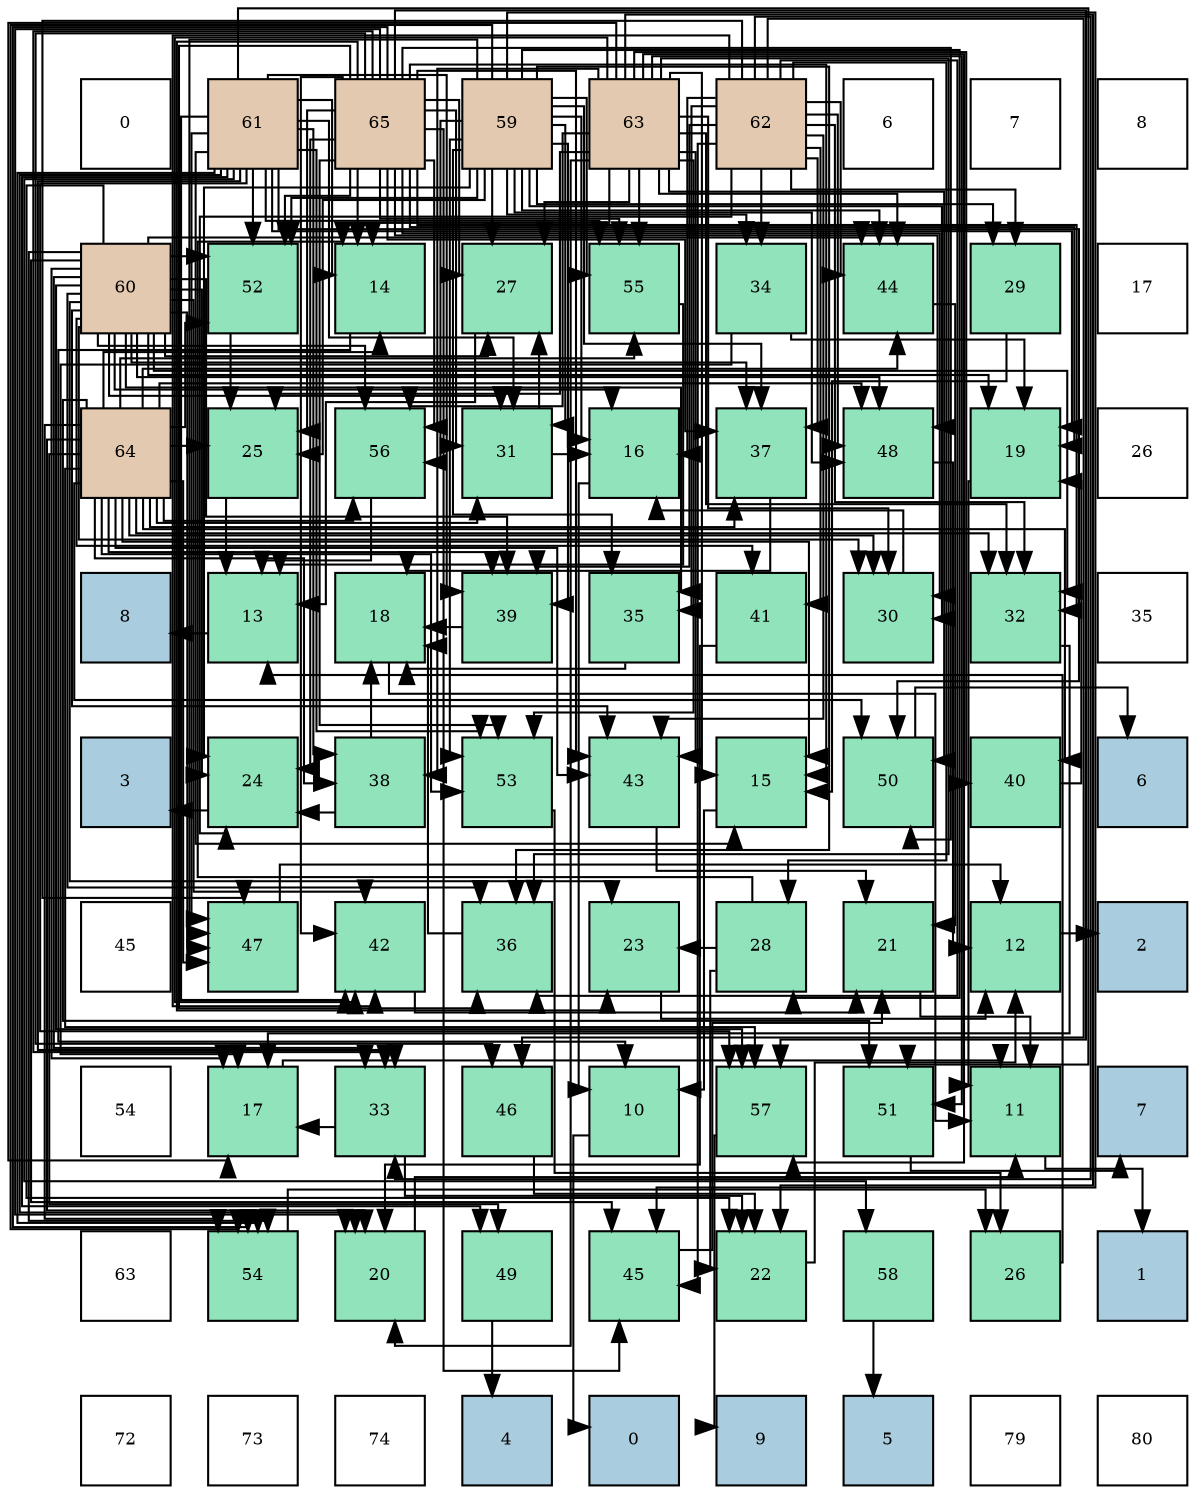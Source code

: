 digraph layout{
 rankdir=TB;
 splines=ortho;
 node [style=filled shape=square fixedsize=true width=0.6];
0[label="0", fontsize=8, fillcolor="#ffffff"];
1[label="61", fontsize=8, fillcolor="#e3c9af"];
2[label="65", fontsize=8, fillcolor="#e3c9af"];
3[label="59", fontsize=8, fillcolor="#e3c9af"];
4[label="63", fontsize=8, fillcolor="#e3c9af"];
5[label="62", fontsize=8, fillcolor="#e3c9af"];
6[label="6", fontsize=8, fillcolor="#ffffff"];
7[label="7", fontsize=8, fillcolor="#ffffff"];
8[label="8", fontsize=8, fillcolor="#ffffff"];
9[label="60", fontsize=8, fillcolor="#e3c9af"];
10[label="52", fontsize=8, fillcolor="#91e3bb"];
11[label="14", fontsize=8, fillcolor="#91e3bb"];
12[label="27", fontsize=8, fillcolor="#91e3bb"];
13[label="55", fontsize=8, fillcolor="#91e3bb"];
14[label="34", fontsize=8, fillcolor="#91e3bb"];
15[label="44", fontsize=8, fillcolor="#91e3bb"];
16[label="29", fontsize=8, fillcolor="#91e3bb"];
17[label="17", fontsize=8, fillcolor="#ffffff"];
18[label="64", fontsize=8, fillcolor="#e3c9af"];
19[label="25", fontsize=8, fillcolor="#91e3bb"];
20[label="56", fontsize=8, fillcolor="#91e3bb"];
21[label="31", fontsize=8, fillcolor="#91e3bb"];
22[label="16", fontsize=8, fillcolor="#91e3bb"];
23[label="37", fontsize=8, fillcolor="#91e3bb"];
24[label="48", fontsize=8, fillcolor="#91e3bb"];
25[label="19", fontsize=8, fillcolor="#91e3bb"];
26[label="26", fontsize=8, fillcolor="#ffffff"];
27[label="8", fontsize=8, fillcolor="#a9ccde"];
28[label="13", fontsize=8, fillcolor="#91e3bb"];
29[label="18", fontsize=8, fillcolor="#91e3bb"];
30[label="39", fontsize=8, fillcolor="#91e3bb"];
31[label="35", fontsize=8, fillcolor="#91e3bb"];
32[label="41", fontsize=8, fillcolor="#91e3bb"];
33[label="30", fontsize=8, fillcolor="#91e3bb"];
34[label="32", fontsize=8, fillcolor="#91e3bb"];
35[label="35", fontsize=8, fillcolor="#ffffff"];
36[label="3", fontsize=8, fillcolor="#a9ccde"];
37[label="24", fontsize=8, fillcolor="#91e3bb"];
38[label="38", fontsize=8, fillcolor="#91e3bb"];
39[label="53", fontsize=8, fillcolor="#91e3bb"];
40[label="43", fontsize=8, fillcolor="#91e3bb"];
41[label="15", fontsize=8, fillcolor="#91e3bb"];
42[label="50", fontsize=8, fillcolor="#91e3bb"];
43[label="40", fontsize=8, fillcolor="#91e3bb"];
44[label="6", fontsize=8, fillcolor="#a9ccde"];
45[label="45", fontsize=8, fillcolor="#ffffff"];
46[label="47", fontsize=8, fillcolor="#91e3bb"];
47[label="42", fontsize=8, fillcolor="#91e3bb"];
48[label="36", fontsize=8, fillcolor="#91e3bb"];
49[label="23", fontsize=8, fillcolor="#91e3bb"];
50[label="28", fontsize=8, fillcolor="#91e3bb"];
51[label="21", fontsize=8, fillcolor="#91e3bb"];
52[label="12", fontsize=8, fillcolor="#91e3bb"];
53[label="2", fontsize=8, fillcolor="#a9ccde"];
54[label="54", fontsize=8, fillcolor="#ffffff"];
55[label="17", fontsize=8, fillcolor="#91e3bb"];
56[label="33", fontsize=8, fillcolor="#91e3bb"];
57[label="46", fontsize=8, fillcolor="#91e3bb"];
58[label="10", fontsize=8, fillcolor="#91e3bb"];
59[label="57", fontsize=8, fillcolor="#91e3bb"];
60[label="51", fontsize=8, fillcolor="#91e3bb"];
61[label="11", fontsize=8, fillcolor="#91e3bb"];
62[label="7", fontsize=8, fillcolor="#a9ccde"];
63[label="63", fontsize=8, fillcolor="#ffffff"];
64[label="54", fontsize=8, fillcolor="#91e3bb"];
65[label="20", fontsize=8, fillcolor="#91e3bb"];
66[label="49", fontsize=8, fillcolor="#91e3bb"];
67[label="45", fontsize=8, fillcolor="#91e3bb"];
68[label="22", fontsize=8, fillcolor="#91e3bb"];
69[label="58", fontsize=8, fillcolor="#91e3bb"];
70[label="26", fontsize=8, fillcolor="#91e3bb"];
71[label="1", fontsize=8, fillcolor="#a9ccde"];
72[label="72", fontsize=8, fillcolor="#ffffff"];
73[label="73", fontsize=8, fillcolor="#ffffff"];
74[label="74", fontsize=8, fillcolor="#ffffff"];
75[label="4", fontsize=8, fillcolor="#a9ccde"];
76[label="0", fontsize=8, fillcolor="#a9ccde"];
77[label="9", fontsize=8, fillcolor="#a9ccde"];
78[label="5", fontsize=8, fillcolor="#a9ccde"];
79[label="79", fontsize=8, fillcolor="#ffffff"];
80[label="80", fontsize=8, fillcolor="#ffffff"];
edge [constraint=false, style=vis];58 -> 76;
61 -> 71;
52 -> 53;
28 -> 27;
11 -> 58;
41 -> 58;
22 -> 58;
55 -> 61;
29 -> 61;
25 -> 61;
65 -> 61;
51 -> 61;
68 -> 52;
49 -> 52;
37 -> 36;
19 -> 28;
70 -> 28;
12 -> 28;
50 -> 11;
50 -> 68;
50 -> 49;
16 -> 41;
33 -> 22;
21 -> 22;
21 -> 12;
34 -> 55;
56 -> 55;
56 -> 68;
14 -> 55;
14 -> 25;
31 -> 29;
48 -> 29;
23 -> 29;
38 -> 29;
38 -> 37;
30 -> 29;
43 -> 25;
32 -> 65;
47 -> 51;
40 -> 51;
15 -> 51;
67 -> 51;
57 -> 68;
46 -> 52;
24 -> 52;
66 -> 75;
42 -> 44;
60 -> 62;
10 -> 19;
39 -> 70;
64 -> 70;
13 -> 28;
20 -> 28;
59 -> 77;
69 -> 78;
3 -> 22;
3 -> 37;
3 -> 19;
3 -> 12;
3 -> 50;
3 -> 16;
3 -> 33;
3 -> 21;
3 -> 14;
3 -> 31;
3 -> 48;
3 -> 23;
3 -> 30;
3 -> 15;
3 -> 67;
3 -> 46;
3 -> 24;
3 -> 10;
3 -> 39;
3 -> 64;
3 -> 13;
3 -> 20;
9 -> 22;
9 -> 55;
9 -> 25;
9 -> 68;
9 -> 49;
9 -> 37;
9 -> 12;
9 -> 33;
9 -> 21;
9 -> 34;
9 -> 56;
9 -> 31;
9 -> 48;
9 -> 23;
9 -> 30;
9 -> 32;
9 -> 47;
9 -> 40;
9 -> 15;
9 -> 67;
9 -> 46;
9 -> 24;
9 -> 10;
9 -> 64;
9 -> 20;
9 -> 59;
1 -> 11;
1 -> 41;
1 -> 25;
1 -> 65;
1 -> 21;
1 -> 56;
1 -> 38;
1 -> 30;
1 -> 47;
1 -> 46;
1 -> 66;
1 -> 42;
1 -> 60;
1 -> 10;
1 -> 39;
1 -> 64;
1 -> 13;
1 -> 59;
1 -> 69;
5 -> 22;
5 -> 37;
5 -> 50;
5 -> 16;
5 -> 34;
5 -> 56;
5 -> 14;
5 -> 31;
5 -> 48;
5 -> 23;
5 -> 30;
5 -> 32;
5 -> 47;
5 -> 40;
5 -> 15;
5 -> 67;
5 -> 57;
5 -> 46;
5 -> 24;
4 -> 11;
4 -> 41;
4 -> 55;
4 -> 65;
4 -> 68;
4 -> 19;
4 -> 12;
4 -> 33;
4 -> 34;
4 -> 48;
4 -> 38;
4 -> 43;
4 -> 47;
4 -> 40;
4 -> 15;
4 -> 42;
4 -> 60;
4 -> 39;
4 -> 13;
4 -> 20;
4 -> 59;
18 -> 11;
18 -> 41;
18 -> 65;
18 -> 19;
18 -> 33;
18 -> 21;
18 -> 34;
18 -> 23;
18 -> 38;
18 -> 30;
18 -> 43;
18 -> 40;
18 -> 15;
18 -> 46;
18 -> 24;
18 -> 66;
18 -> 42;
18 -> 60;
18 -> 10;
18 -> 39;
18 -> 64;
18 -> 13;
18 -> 20;
18 -> 59;
2 -> 11;
2 -> 41;
2 -> 25;
2 -> 65;
2 -> 49;
2 -> 37;
2 -> 19;
2 -> 12;
2 -> 33;
2 -> 21;
2 -> 34;
2 -> 56;
2 -> 48;
2 -> 23;
2 -> 47;
2 -> 40;
2 -> 67;
2 -> 57;
2 -> 24;
2 -> 42;
2 -> 10;
2 -> 39;
2 -> 64;
2 -> 13;
2 -> 20;
2 -> 59;
edge [constraint=true, style=invis];
0 -> 9 -> 18 -> 27 -> 36 -> 45 -> 54 -> 63 -> 72;
1 -> 10 -> 19 -> 28 -> 37 -> 46 -> 55 -> 64 -> 73;
2 -> 11 -> 20 -> 29 -> 38 -> 47 -> 56 -> 65 -> 74;
3 -> 12 -> 21 -> 30 -> 39 -> 48 -> 57 -> 66 -> 75;
4 -> 13 -> 22 -> 31 -> 40 -> 49 -> 58 -> 67 -> 76;
5 -> 14 -> 23 -> 32 -> 41 -> 50 -> 59 -> 68 -> 77;
6 -> 15 -> 24 -> 33 -> 42 -> 51 -> 60 -> 69 -> 78;
7 -> 16 -> 25 -> 34 -> 43 -> 52 -> 61 -> 70 -> 79;
8 -> 17 -> 26 -> 35 -> 44 -> 53 -> 62 -> 71 -> 80;
rank = same {0 -> 1 -> 2 -> 3 -> 4 -> 5 -> 6 -> 7 -> 8};
rank = same {9 -> 10 -> 11 -> 12 -> 13 -> 14 -> 15 -> 16 -> 17};
rank = same {18 -> 19 -> 20 -> 21 -> 22 -> 23 -> 24 -> 25 -> 26};
rank = same {27 -> 28 -> 29 -> 30 -> 31 -> 32 -> 33 -> 34 -> 35};
rank = same {36 -> 37 -> 38 -> 39 -> 40 -> 41 -> 42 -> 43 -> 44};
rank = same {45 -> 46 -> 47 -> 48 -> 49 -> 50 -> 51 -> 52 -> 53};
rank = same {54 -> 55 -> 56 -> 57 -> 58 -> 59 -> 60 -> 61 -> 62};
rank = same {63 -> 64 -> 65 -> 66 -> 67 -> 68 -> 69 -> 70 -> 71};
rank = same {72 -> 73 -> 74 -> 75 -> 76 -> 77 -> 78 -> 79 -> 80};
}